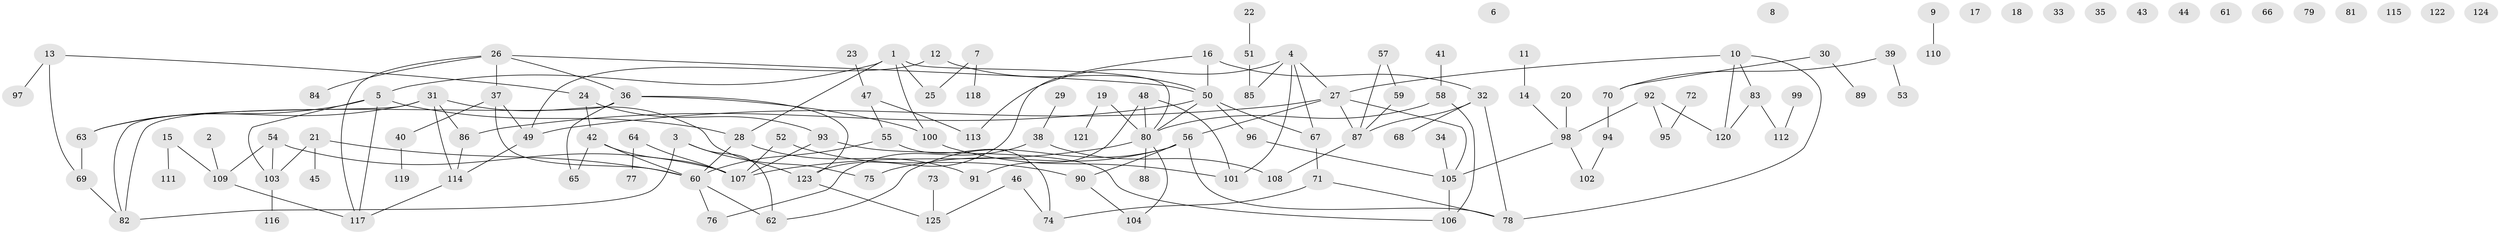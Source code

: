 // Generated by graph-tools (version 1.1) at 2025/25/03/09/25 03:25:19]
// undirected, 125 vertices, 151 edges
graph export_dot {
graph [start="1"]
  node [color=gray90,style=filled];
  1;
  2;
  3;
  4;
  5;
  6;
  7;
  8;
  9;
  10;
  11;
  12;
  13;
  14;
  15;
  16;
  17;
  18;
  19;
  20;
  21;
  22;
  23;
  24;
  25;
  26;
  27;
  28;
  29;
  30;
  31;
  32;
  33;
  34;
  35;
  36;
  37;
  38;
  39;
  40;
  41;
  42;
  43;
  44;
  45;
  46;
  47;
  48;
  49;
  50;
  51;
  52;
  53;
  54;
  55;
  56;
  57;
  58;
  59;
  60;
  61;
  62;
  63;
  64;
  65;
  66;
  67;
  68;
  69;
  70;
  71;
  72;
  73;
  74;
  75;
  76;
  77;
  78;
  79;
  80;
  81;
  82;
  83;
  84;
  85;
  86;
  87;
  88;
  89;
  90;
  91;
  92;
  93;
  94;
  95;
  96;
  97;
  98;
  99;
  100;
  101;
  102;
  103;
  104;
  105;
  106;
  107;
  108;
  109;
  110;
  111;
  112;
  113;
  114;
  115;
  116;
  117;
  118;
  119;
  120;
  121;
  122;
  123;
  124;
  125;
  1 -- 5;
  1 -- 25;
  1 -- 28;
  1 -- 80;
  1 -- 100;
  2 -- 109;
  3 -- 62;
  3 -- 82;
  3 -- 123;
  4 -- 27;
  4 -- 67;
  4 -- 85;
  4 -- 101;
  4 -- 113;
  5 -- 28;
  5 -- 63;
  5 -- 103;
  5 -- 117;
  7 -- 25;
  7 -- 118;
  9 -- 110;
  10 -- 27;
  10 -- 78;
  10 -- 83;
  10 -- 120;
  11 -- 14;
  12 -- 49;
  12 -- 50;
  13 -- 24;
  13 -- 69;
  13 -- 97;
  14 -- 98;
  15 -- 109;
  15 -- 111;
  16 -- 32;
  16 -- 50;
  16 -- 123;
  19 -- 80;
  19 -- 121;
  20 -- 98;
  21 -- 45;
  21 -- 60;
  21 -- 103;
  22 -- 51;
  23 -- 47;
  24 -- 42;
  24 -- 93;
  26 -- 36;
  26 -- 37;
  26 -- 50;
  26 -- 84;
  26 -- 117;
  27 -- 49;
  27 -- 56;
  27 -- 87;
  27 -- 105;
  28 -- 60;
  28 -- 91;
  29 -- 38;
  30 -- 70;
  30 -- 89;
  31 -- 63;
  31 -- 75;
  31 -- 82;
  31 -- 86;
  31 -- 114;
  32 -- 68;
  32 -- 78;
  32 -- 87;
  34 -- 105;
  36 -- 65;
  36 -- 82;
  36 -- 100;
  36 -- 123;
  37 -- 40;
  37 -- 49;
  37 -- 60;
  38 -- 76;
  38 -- 108;
  39 -- 53;
  39 -- 70;
  40 -- 119;
  41 -- 58;
  42 -- 60;
  42 -- 65;
  42 -- 107;
  46 -- 74;
  46 -- 125;
  47 -- 55;
  47 -- 113;
  48 -- 80;
  48 -- 91;
  48 -- 101;
  49 -- 114;
  50 -- 67;
  50 -- 80;
  50 -- 86;
  50 -- 96;
  51 -- 85;
  52 -- 90;
  52 -- 107;
  54 -- 103;
  54 -- 107;
  54 -- 109;
  55 -- 60;
  55 -- 74;
  56 -- 62;
  56 -- 75;
  56 -- 78;
  56 -- 90;
  57 -- 59;
  57 -- 87;
  58 -- 80;
  58 -- 106;
  59 -- 87;
  60 -- 62;
  60 -- 76;
  63 -- 69;
  64 -- 77;
  64 -- 107;
  67 -- 71;
  69 -- 82;
  70 -- 94;
  71 -- 74;
  71 -- 78;
  72 -- 95;
  73 -- 125;
  80 -- 88;
  80 -- 104;
  80 -- 107;
  83 -- 112;
  83 -- 120;
  86 -- 114;
  87 -- 108;
  90 -- 104;
  92 -- 95;
  92 -- 98;
  92 -- 120;
  93 -- 106;
  93 -- 107;
  94 -- 102;
  96 -- 105;
  98 -- 102;
  98 -- 105;
  99 -- 112;
  100 -- 101;
  103 -- 116;
  105 -- 106;
  109 -- 117;
  114 -- 117;
  123 -- 125;
}

